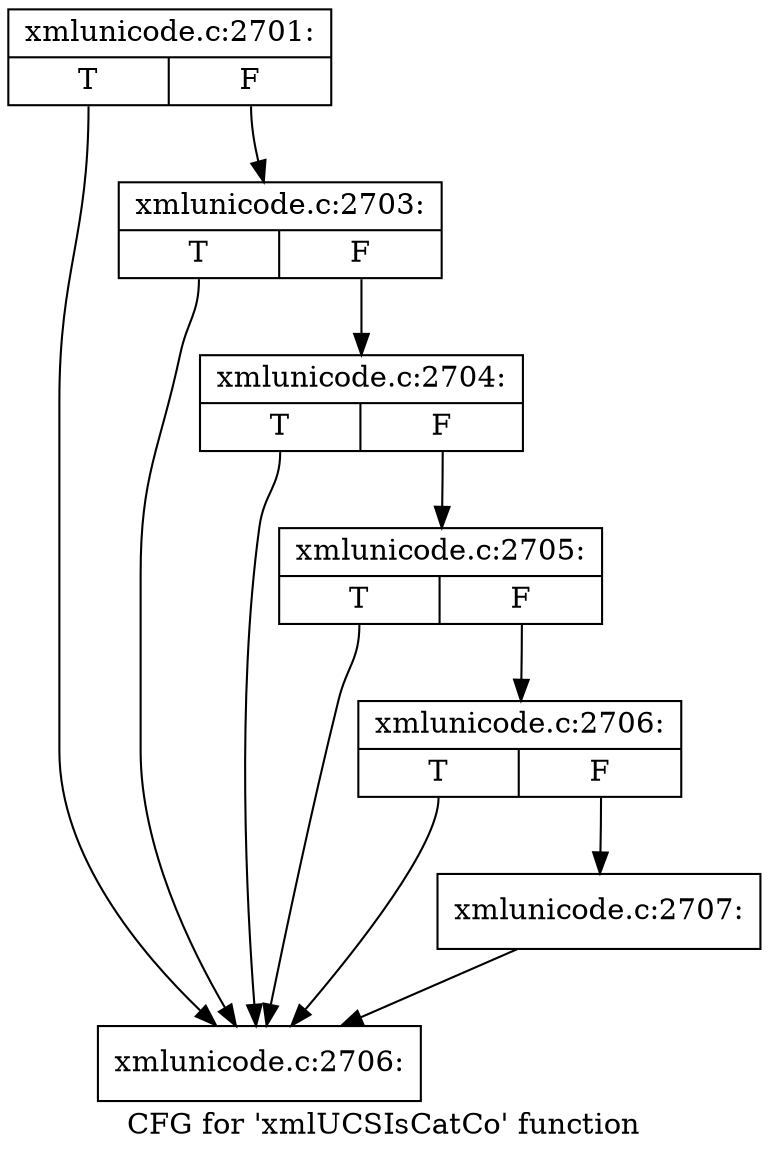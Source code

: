 digraph "CFG for 'xmlUCSIsCatCo' function" {
	label="CFG for 'xmlUCSIsCatCo' function";

	Node0x4eb2c40 [shape=record,label="{xmlunicode.c:2701:|{<s0>T|<s1>F}}"];
	Node0x4eb2c40:s0 -> Node0x4eb19e0;
	Node0x4eb2c40:s1 -> Node0x4eb1c90;
	Node0x4eb1c90 [shape=record,label="{xmlunicode.c:2703:|{<s0>T|<s1>F}}"];
	Node0x4eb1c90:s0 -> Node0x4eb19e0;
	Node0x4eb1c90:s1 -> Node0x4eb1c10;
	Node0x4eb1c10 [shape=record,label="{xmlunicode.c:2704:|{<s0>T|<s1>F}}"];
	Node0x4eb1c10:s0 -> Node0x4eb19e0;
	Node0x4eb1c10:s1 -> Node0x4eb1b90;
	Node0x4eb1b90 [shape=record,label="{xmlunicode.c:2705:|{<s0>T|<s1>F}}"];
	Node0x4eb1b90:s0 -> Node0x4eb19e0;
	Node0x4eb1b90:s1 -> Node0x4eb1b10;
	Node0x4eb1b10 [shape=record,label="{xmlunicode.c:2706:|{<s0>T|<s1>F}}"];
	Node0x4eb1b10:s0 -> Node0x4eb19e0;
	Node0x4eb1b10:s1 -> Node0x4eb1ac0;
	Node0x4eb1ac0 [shape=record,label="{xmlunicode.c:2707:}"];
	Node0x4eb1ac0 -> Node0x4eb19e0;
	Node0x4eb19e0 [shape=record,label="{xmlunicode.c:2706:}"];
}
